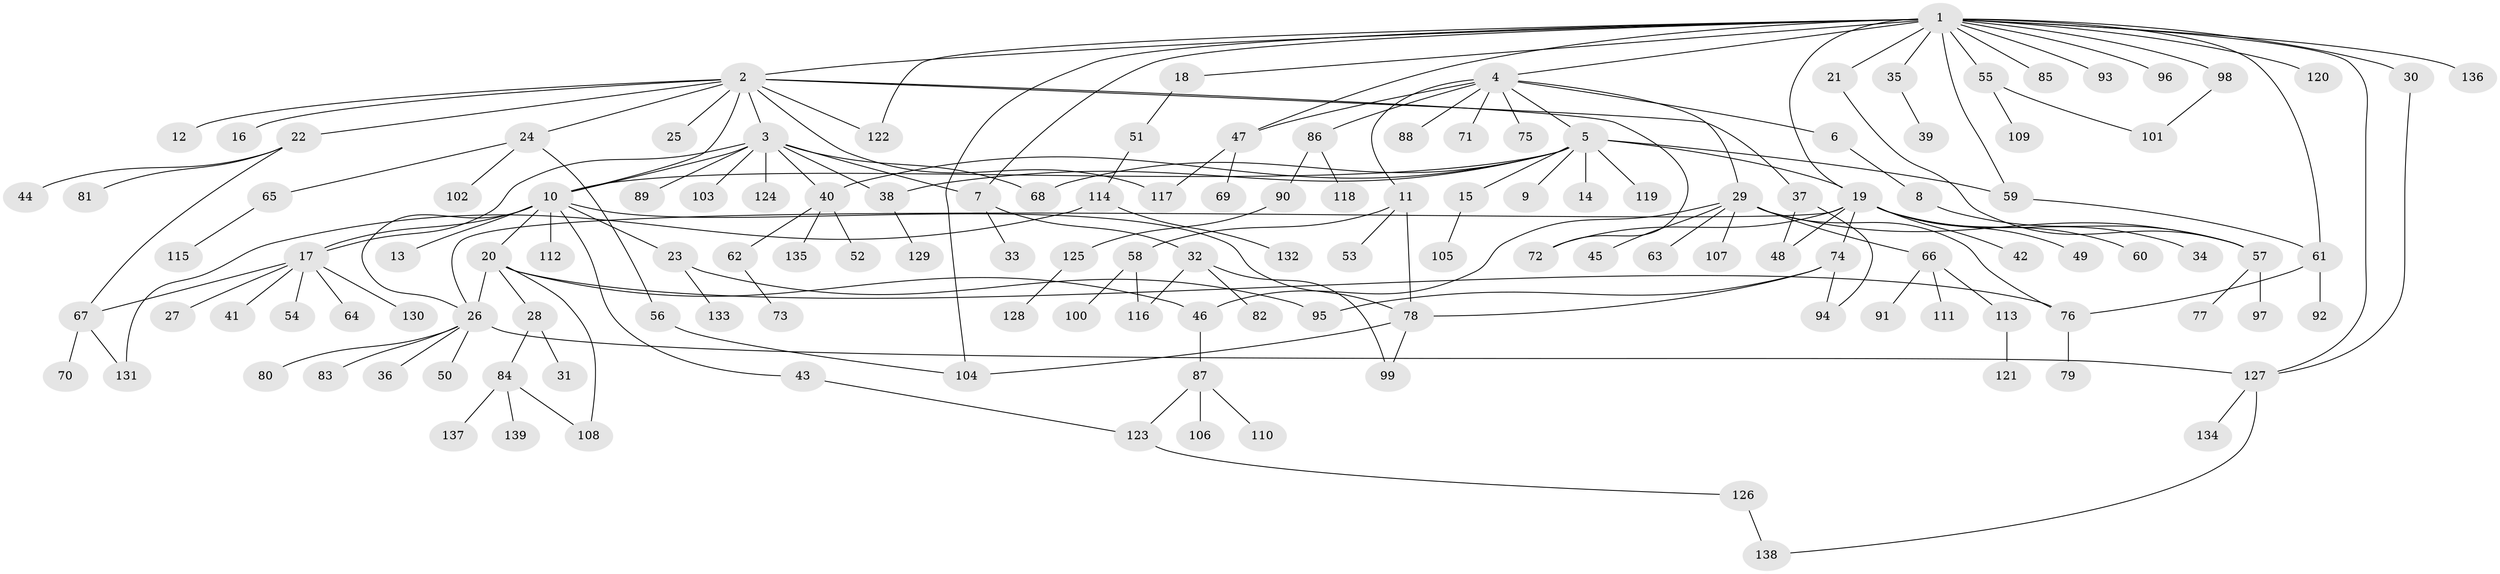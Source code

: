 // coarse degree distribution, {10: 0.014492753623188406, 1: 0.782608695652174, 17: 0.014492753623188406, 14: 0.028985507246376812, 2: 0.07246376811594203, 4: 0.014492753623188406, 3: 0.057971014492753624, 19: 0.014492753623188406}
// Generated by graph-tools (version 1.1) at 2025/51/03/04/25 21:51:23]
// undirected, 139 vertices, 176 edges
graph export_dot {
graph [start="1"]
  node [color=gray90,style=filled];
  1;
  2;
  3;
  4;
  5;
  6;
  7;
  8;
  9;
  10;
  11;
  12;
  13;
  14;
  15;
  16;
  17;
  18;
  19;
  20;
  21;
  22;
  23;
  24;
  25;
  26;
  27;
  28;
  29;
  30;
  31;
  32;
  33;
  34;
  35;
  36;
  37;
  38;
  39;
  40;
  41;
  42;
  43;
  44;
  45;
  46;
  47;
  48;
  49;
  50;
  51;
  52;
  53;
  54;
  55;
  56;
  57;
  58;
  59;
  60;
  61;
  62;
  63;
  64;
  65;
  66;
  67;
  68;
  69;
  70;
  71;
  72;
  73;
  74;
  75;
  76;
  77;
  78;
  79;
  80;
  81;
  82;
  83;
  84;
  85;
  86;
  87;
  88;
  89;
  90;
  91;
  92;
  93;
  94;
  95;
  96;
  97;
  98;
  99;
  100;
  101;
  102;
  103;
  104;
  105;
  106;
  107;
  108;
  109;
  110;
  111;
  112;
  113;
  114;
  115;
  116;
  117;
  118;
  119;
  120;
  121;
  122;
  123;
  124;
  125;
  126;
  127;
  128;
  129;
  130;
  131;
  132;
  133;
  134;
  135;
  136;
  137;
  138;
  139;
  1 -- 2;
  1 -- 4;
  1 -- 7;
  1 -- 18;
  1 -- 19;
  1 -- 21;
  1 -- 30;
  1 -- 35;
  1 -- 47;
  1 -- 55;
  1 -- 59;
  1 -- 61;
  1 -- 85;
  1 -- 93;
  1 -- 96;
  1 -- 98;
  1 -- 104;
  1 -- 120;
  1 -- 122;
  1 -- 127;
  1 -- 136;
  2 -- 3;
  2 -- 10;
  2 -- 12;
  2 -- 16;
  2 -- 22;
  2 -- 24;
  2 -- 25;
  2 -- 37;
  2 -- 72;
  2 -- 117;
  2 -- 122;
  3 -- 7;
  3 -- 10;
  3 -- 17;
  3 -- 38;
  3 -- 40;
  3 -- 68;
  3 -- 89;
  3 -- 103;
  3 -- 124;
  4 -- 5;
  4 -- 6;
  4 -- 11;
  4 -- 29;
  4 -- 47;
  4 -- 71;
  4 -- 75;
  4 -- 86;
  4 -- 88;
  5 -- 9;
  5 -- 10;
  5 -- 14;
  5 -- 15;
  5 -- 19;
  5 -- 38;
  5 -- 40;
  5 -- 59;
  5 -- 68;
  5 -- 119;
  6 -- 8;
  7 -- 32;
  7 -- 33;
  8 -- 57;
  10 -- 13;
  10 -- 17;
  10 -- 20;
  10 -- 23;
  10 -- 26;
  10 -- 43;
  10 -- 78;
  10 -- 112;
  11 -- 53;
  11 -- 58;
  11 -- 78;
  15 -- 105;
  17 -- 27;
  17 -- 41;
  17 -- 54;
  17 -- 64;
  17 -- 67;
  17 -- 130;
  18 -- 51;
  19 -- 26;
  19 -- 34;
  19 -- 42;
  19 -- 48;
  19 -- 49;
  19 -- 60;
  19 -- 72;
  19 -- 74;
  20 -- 26;
  20 -- 28;
  20 -- 46;
  20 -- 76;
  20 -- 108;
  21 -- 57;
  22 -- 44;
  22 -- 67;
  22 -- 81;
  23 -- 95;
  23 -- 133;
  24 -- 56;
  24 -- 65;
  24 -- 102;
  26 -- 36;
  26 -- 50;
  26 -- 80;
  26 -- 83;
  26 -- 127;
  28 -- 31;
  28 -- 84;
  29 -- 45;
  29 -- 46;
  29 -- 57;
  29 -- 63;
  29 -- 66;
  29 -- 76;
  29 -- 107;
  30 -- 127;
  32 -- 82;
  32 -- 99;
  32 -- 116;
  35 -- 39;
  37 -- 48;
  37 -- 94;
  38 -- 129;
  40 -- 52;
  40 -- 62;
  40 -- 135;
  43 -- 123;
  46 -- 87;
  47 -- 69;
  47 -- 117;
  51 -- 114;
  55 -- 101;
  55 -- 109;
  56 -- 104;
  57 -- 77;
  57 -- 97;
  58 -- 100;
  58 -- 116;
  59 -- 61;
  61 -- 76;
  61 -- 92;
  62 -- 73;
  65 -- 115;
  66 -- 91;
  66 -- 111;
  66 -- 113;
  67 -- 70;
  67 -- 131;
  74 -- 78;
  74 -- 94;
  74 -- 95;
  76 -- 79;
  78 -- 99;
  78 -- 104;
  84 -- 108;
  84 -- 137;
  84 -- 139;
  86 -- 90;
  86 -- 118;
  87 -- 106;
  87 -- 110;
  87 -- 123;
  90 -- 125;
  98 -- 101;
  113 -- 121;
  114 -- 131;
  114 -- 132;
  123 -- 126;
  125 -- 128;
  126 -- 138;
  127 -- 134;
  127 -- 138;
}
